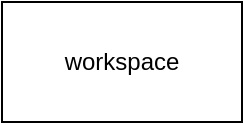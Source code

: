 <mxfile>
    <diagram id="U2YWStsMpLt1IS8AetY1" name="Page-1">
        <mxGraphModel dx="1161" dy="800" grid="1" gridSize="10" guides="1" tooltips="1" connect="1" arrows="1" fold="1" page="1" pageScale="1" pageWidth="850" pageHeight="1100" math="0" shadow="0">
            <root>
                <mxCell id="0"/>
                <mxCell id="1" parent="0"/>
                <mxCell id="2" value="workspace" style="rounded=0;whiteSpace=wrap;html=1;" vertex="1" parent="1">
                    <mxGeometry x="110" y="150" width="120" height="60" as="geometry"/>
                </mxCell>
            </root>
        </mxGraphModel>
    </diagram>
</mxfile>